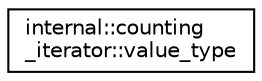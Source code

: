 digraph "Иерархия классов. Графический вид."
{
  edge [fontname="Helvetica",fontsize="10",labelfontname="Helvetica",labelfontsize="10"];
  node [fontname="Helvetica",fontsize="10",shape=record];
  rankdir="LR";
  Node0 [label="internal::counting\l_iterator::value_type",height=0.2,width=0.4,color="black", fillcolor="white", style="filled",URL="$structinternal_1_1counting__iterator_1_1value__type.html"];
}

